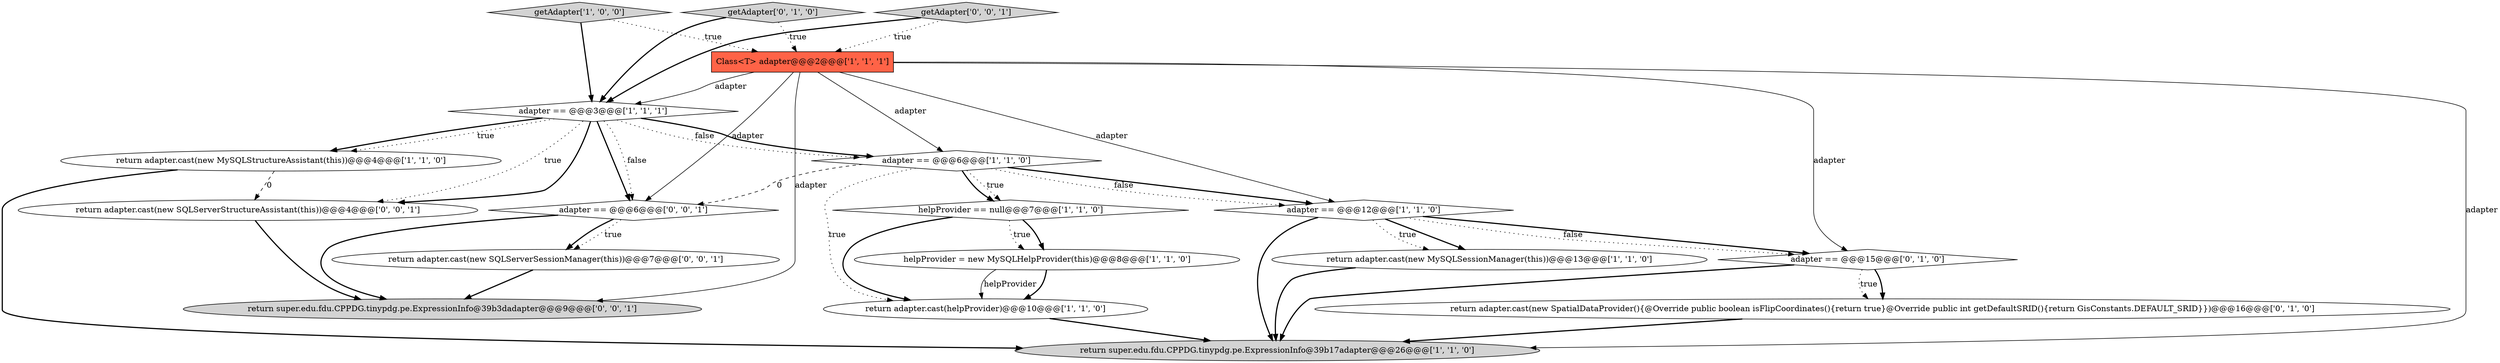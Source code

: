 digraph {
9 [style = filled, label = "adapter == @@@3@@@['1', '1', '1']", fillcolor = white, shape = diamond image = "AAA0AAABBB1BBB"];
18 [style = filled, label = "getAdapter['0', '0', '1']", fillcolor = lightgray, shape = diamond image = "AAA0AAABBB3BBB"];
1 [style = filled, label = "return super.edu.fdu.CPPDG.tinypdg.pe.ExpressionInfo@39b17adapter@@@26@@@['1', '1', '0']", fillcolor = lightgray, shape = ellipse image = "AAA0AAABBB1BBB"];
8 [style = filled, label = "adapter == @@@6@@@['1', '1', '0']", fillcolor = white, shape = diamond image = "AAA0AAABBB1BBB"];
3 [style = filled, label = "getAdapter['1', '0', '0']", fillcolor = lightgray, shape = diamond image = "AAA0AAABBB1BBB"];
13 [style = filled, label = "return adapter.cast(new SpatialDataProvider(){@Override public boolean isFlipCoordinates(){return true}@Override public int getDefaultSRID(){return GisConstants.DEFAULT_SRID}})@@@16@@@['0', '1', '0']", fillcolor = white, shape = ellipse image = "AAA1AAABBB2BBB"];
16 [style = filled, label = "return super.edu.fdu.CPPDG.tinypdg.pe.ExpressionInfo@39b3dadapter@@@9@@@['0', '0', '1']", fillcolor = lightgray, shape = ellipse image = "AAA0AAABBB3BBB"];
12 [style = filled, label = "getAdapter['0', '1', '0']", fillcolor = lightgray, shape = diamond image = "AAA0AAABBB2BBB"];
15 [style = filled, label = "return adapter.cast(new SQLServerStructureAssistant(this))@@@4@@@['0', '0', '1']", fillcolor = white, shape = ellipse image = "AAA0AAABBB3BBB"];
0 [style = filled, label = "helpProvider = new MySQLHelpProvider(this)@@@8@@@['1', '1', '0']", fillcolor = white, shape = ellipse image = "AAA0AAABBB1BBB"];
10 [style = filled, label = "return adapter.cast(new MySQLSessionManager(this))@@@13@@@['1', '1', '0']", fillcolor = white, shape = ellipse image = "AAA0AAABBB1BBB"];
11 [style = filled, label = "adapter == @@@15@@@['0', '1', '0']", fillcolor = white, shape = diamond image = "AAA1AAABBB2BBB"];
2 [style = filled, label = "helpProvider == null@@@7@@@['1', '1', '0']", fillcolor = white, shape = diamond image = "AAA0AAABBB1BBB"];
4 [style = filled, label = "return adapter.cast(new MySQLStructureAssistant(this))@@@4@@@['1', '1', '0']", fillcolor = white, shape = ellipse image = "AAA0AAABBB1BBB"];
14 [style = filled, label = "adapter == @@@6@@@['0', '0', '1']", fillcolor = white, shape = diamond image = "AAA0AAABBB3BBB"];
7 [style = filled, label = "adapter == @@@12@@@['1', '1', '0']", fillcolor = white, shape = diamond image = "AAA0AAABBB1BBB"];
6 [style = filled, label = "return adapter.cast(helpProvider)@@@10@@@['1', '1', '0']", fillcolor = white, shape = ellipse image = "AAA0AAABBB1BBB"];
17 [style = filled, label = "return adapter.cast(new SQLServerSessionManager(this))@@@7@@@['0', '0', '1']", fillcolor = white, shape = ellipse image = "AAA0AAABBB3BBB"];
5 [style = filled, label = "Class<T> adapter@@@2@@@['1', '1', '1']", fillcolor = tomato, shape = box image = "AAA0AAABBB1BBB"];
0->6 [style = bold, label=""];
14->17 [style = bold, label=""];
8->14 [style = dashed, label="0"];
5->11 [style = solid, label="adapter"];
14->16 [style = bold, label=""];
9->4 [style = bold, label=""];
7->10 [style = bold, label=""];
18->5 [style = dotted, label="true"];
7->10 [style = dotted, label="true"];
5->9 [style = solid, label="adapter"];
8->6 [style = dotted, label="true"];
9->15 [style = bold, label=""];
4->15 [style = dashed, label="0"];
8->2 [style = dotted, label="true"];
11->1 [style = bold, label=""];
5->7 [style = solid, label="adapter"];
7->11 [style = bold, label=""];
4->1 [style = bold, label=""];
12->5 [style = dotted, label="true"];
5->16 [style = solid, label="adapter"];
12->9 [style = bold, label=""];
10->1 [style = bold, label=""];
5->1 [style = solid, label="adapter"];
9->14 [style = dotted, label="false"];
9->8 [style = dotted, label="false"];
8->2 [style = bold, label=""];
18->9 [style = bold, label=""];
3->9 [style = bold, label=""];
9->4 [style = dotted, label="true"];
15->16 [style = bold, label=""];
11->13 [style = bold, label=""];
9->14 [style = bold, label=""];
2->6 [style = bold, label=""];
13->1 [style = bold, label=""];
8->7 [style = bold, label=""];
5->14 [style = solid, label="adapter"];
9->15 [style = dotted, label="true"];
2->0 [style = bold, label=""];
7->1 [style = bold, label=""];
2->0 [style = dotted, label="true"];
9->8 [style = bold, label=""];
8->7 [style = dotted, label="false"];
11->13 [style = dotted, label="true"];
3->5 [style = dotted, label="true"];
17->16 [style = bold, label=""];
6->1 [style = bold, label=""];
7->11 [style = dotted, label="false"];
0->6 [style = solid, label="helpProvider"];
14->17 [style = dotted, label="true"];
5->8 [style = solid, label="adapter"];
}
